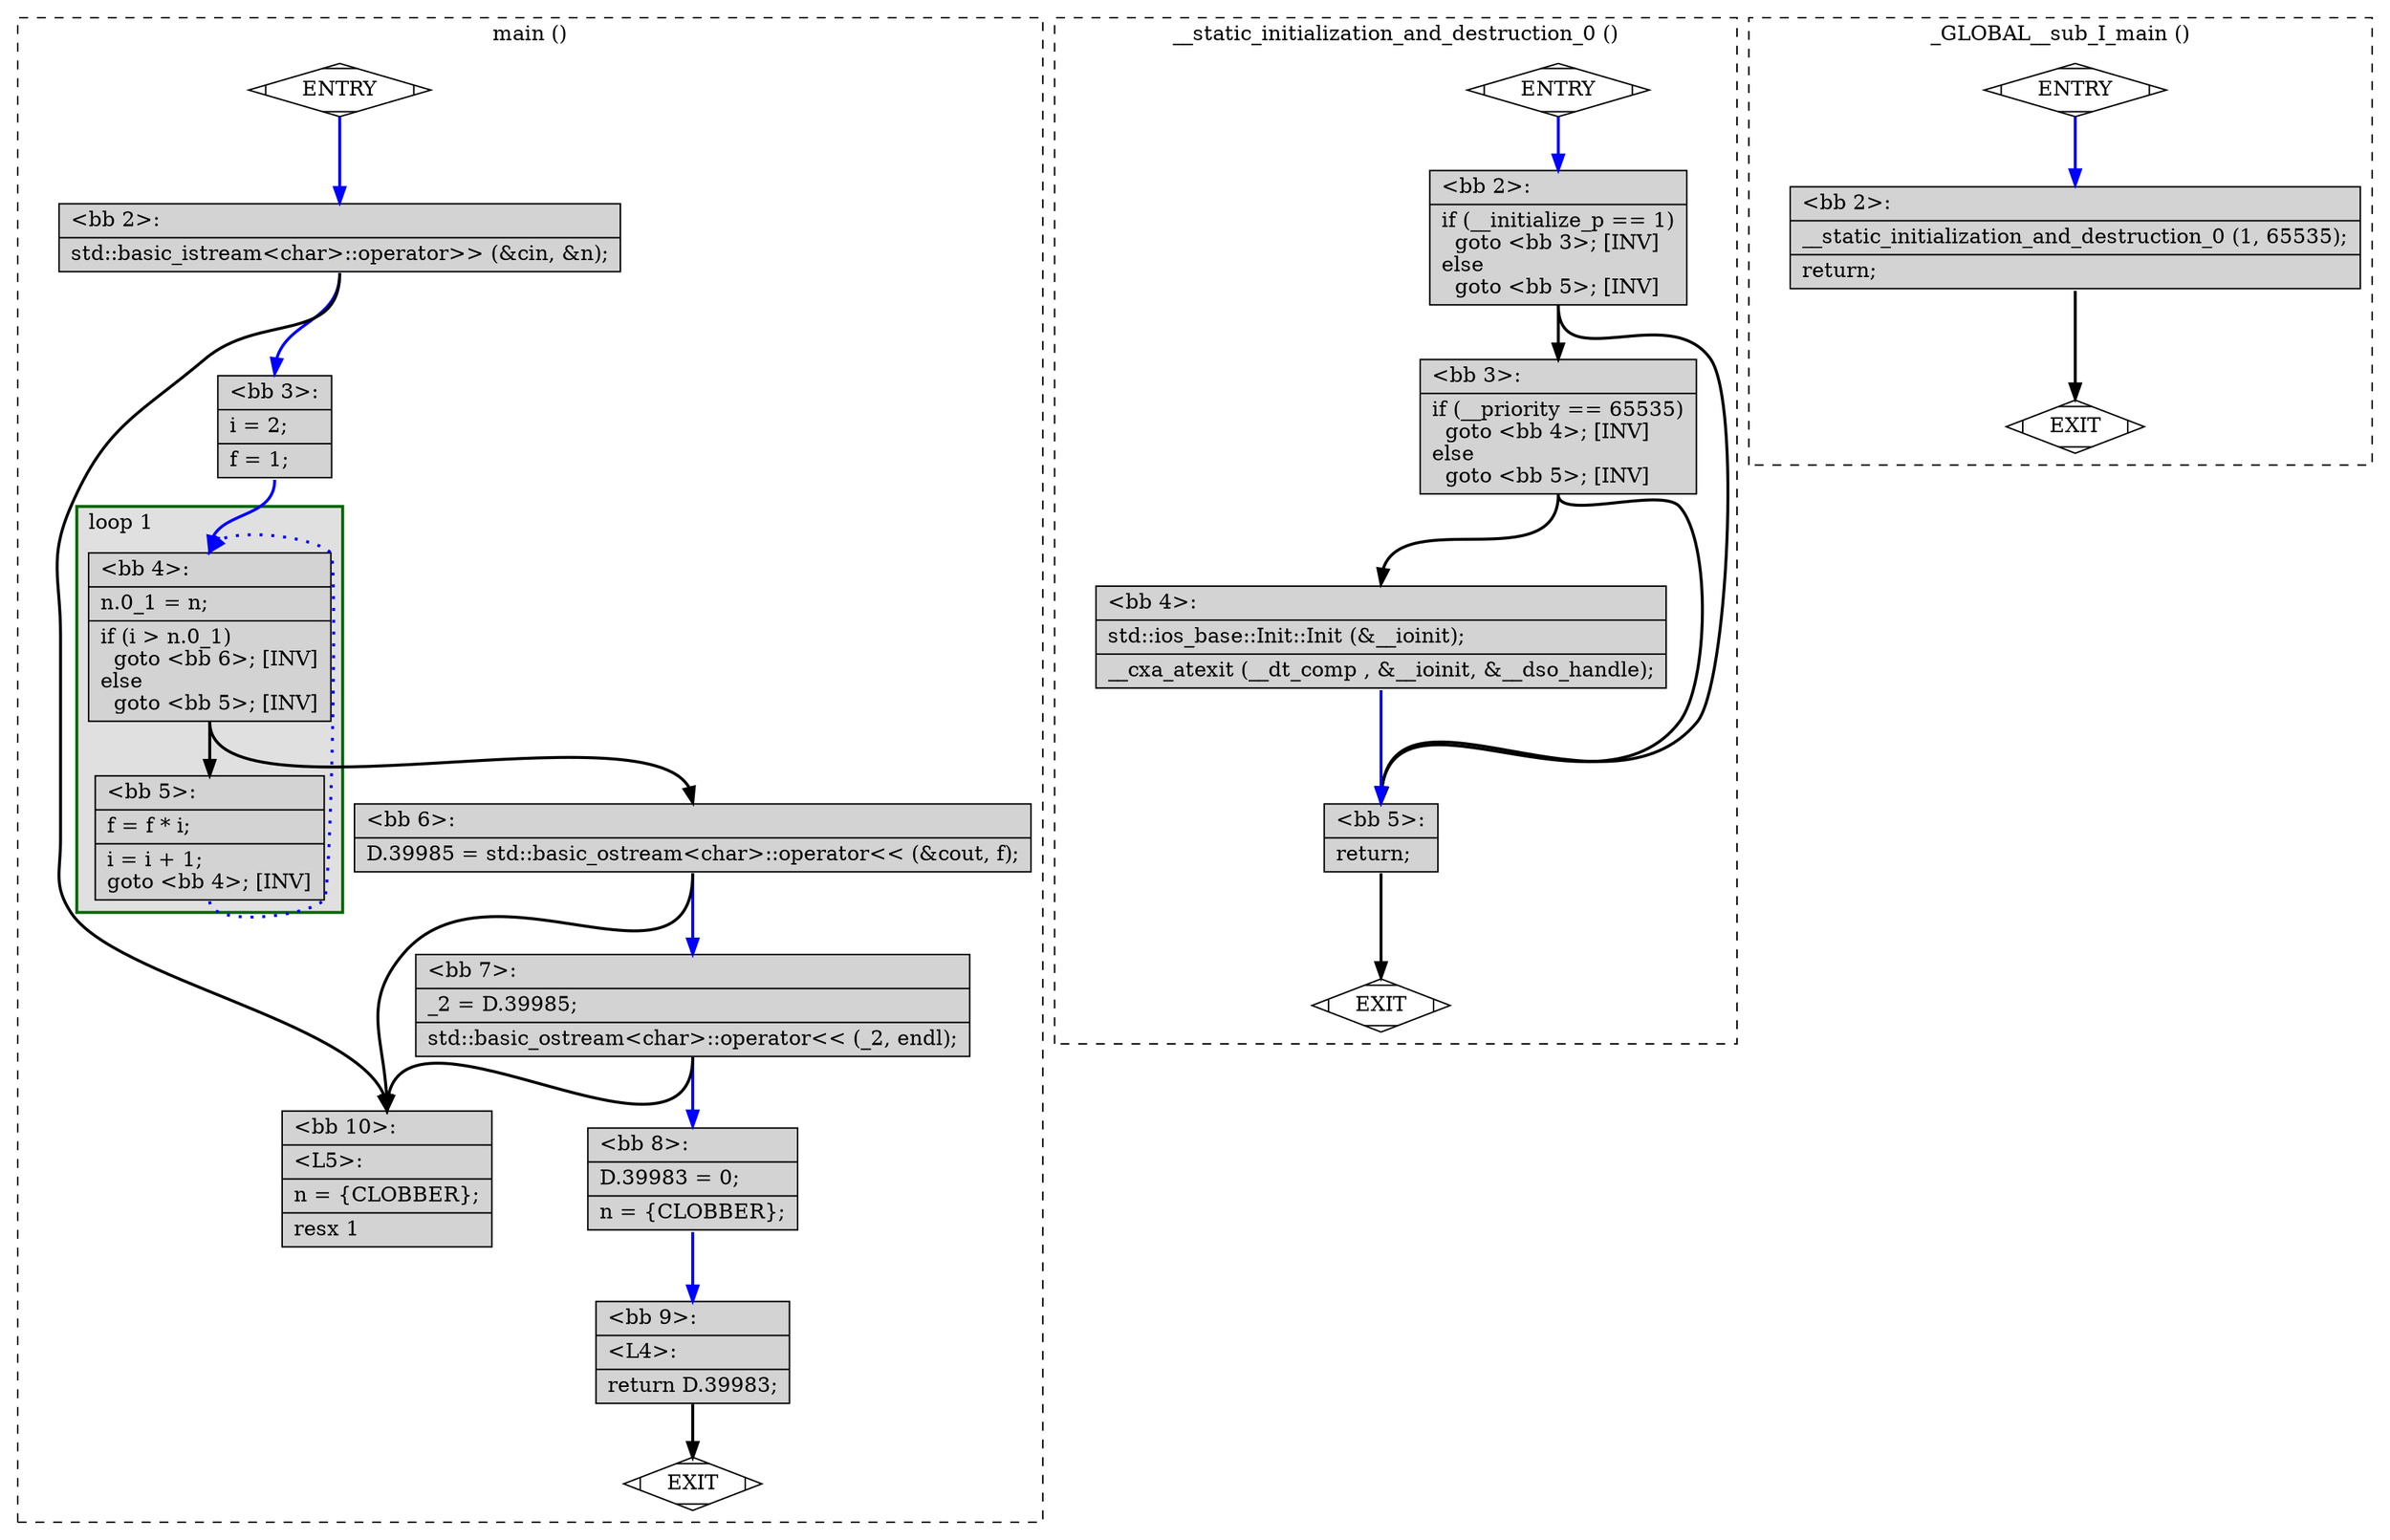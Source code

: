 digraph "main.cpp.013t.ompexp" {
overlap=false;
subgraph "cluster_main" {
	style="dashed";
	color="black";
	label="main ()";
	subgraph cluster_1522_1 {
	style="filled";
	color="darkgreen";
	fillcolor="grey88";
	label="loop 1";
	labeljust=l;
	penwidth=2;
	fn_1522_basic_block_4 [shape=record,style=filled,fillcolor=lightgrey,label="{\<bb\ 4\>:\l\
|n.0_1\ =\ n;\l\
|if\ (i\ \>\ n.0_1)\l\
\ \ goto\ \<bb\ 6\>;\ [INV]\l\
else\l\
\ \ goto\ \<bb\ 5\>;\ [INV]\l\
}"];

	fn_1522_basic_block_5 [shape=record,style=filled,fillcolor=lightgrey,label="{\<bb\ 5\>:\l\
|f\ =\ f\ *\ i;\l\
|i\ =\ i\ +\ 1;\l\
goto\ \<bb\ 4\>;\ [INV]\l\
}"];

	}
	fn_1522_basic_block_0 [shape=Mdiamond,style=filled,fillcolor=white,label="ENTRY"];

	fn_1522_basic_block_1 [shape=Mdiamond,style=filled,fillcolor=white,label="EXIT"];

	fn_1522_basic_block_2 [shape=record,style=filled,fillcolor=lightgrey,label="{\<bb\ 2\>:\l\
|std::basic_istream\<char\>::operator\>\>\ (&cin,\ &n);\l\
}"];

	fn_1522_basic_block_3 [shape=record,style=filled,fillcolor=lightgrey,label="{\<bb\ 3\>:\l\
|i\ =\ 2;\l\
|f\ =\ 1;\l\
}"];

	fn_1522_basic_block_6 [shape=record,style=filled,fillcolor=lightgrey,label="{\<bb\ 6\>:\l\
|D.39985\ =\ std::basic_ostream\<char\>::operator\<\<\ (&cout,\ f);\l\
}"];

	fn_1522_basic_block_7 [shape=record,style=filled,fillcolor=lightgrey,label="{\<bb\ 7\>:\l\
|_2\ =\ D.39985;\l\
|std::basic_ostream\<char\>::operator\<\<\ (_2,\ endl);\l\
}"];

	fn_1522_basic_block_8 [shape=record,style=filled,fillcolor=lightgrey,label="{\<bb\ 8\>:\l\
|D.39983\ =\ 0;\l\
|n\ =\ \{CLOBBER\};\l\
}"];

	fn_1522_basic_block_9 [shape=record,style=filled,fillcolor=lightgrey,label="{\<bb\ 9\>:\l\
|\<L4\>:\l\
|return\ D.39983;\l\
}"];

	fn_1522_basic_block_10 [shape=record,style=filled,fillcolor=lightgrey,label="{\<bb\ 10\>:\l\
|\<L5\>:\l\
|n\ =\ \{CLOBBER\};\l\
|resx\ 1\l\
}"];

	fn_1522_basic_block_0:s -> fn_1522_basic_block_2:n [style="solid,bold",color=blue,weight=100,constraint=true];
	fn_1522_basic_block_2:s -> fn_1522_basic_block_10:n [style="solid,bold",color=black,weight=10,constraint=true];
	fn_1522_basic_block_2:s -> fn_1522_basic_block_3:n [style="solid,bold",color=blue,weight=100,constraint=true];
	fn_1522_basic_block_3:s -> fn_1522_basic_block_4:n [style="solid,bold",color=blue,weight=100,constraint=true];
	fn_1522_basic_block_4:s -> fn_1522_basic_block_6:n [style="solid,bold",color=black,weight=10,constraint=true];
	fn_1522_basic_block_4:s -> fn_1522_basic_block_5:n [style="solid,bold",color=black,weight=10,constraint=true];
	fn_1522_basic_block_5:s -> fn_1522_basic_block_4:n [style="dotted,bold",color=blue,weight=10,constraint=false];
	fn_1522_basic_block_6:s -> fn_1522_basic_block_10:n [style="solid,bold",color=black,weight=10,constraint=true];
	fn_1522_basic_block_6:s -> fn_1522_basic_block_7:n [style="solid,bold",color=blue,weight=100,constraint=true];
	fn_1522_basic_block_7:s -> fn_1522_basic_block_10:n [style="solid,bold",color=black,weight=10,constraint=true];
	fn_1522_basic_block_7:s -> fn_1522_basic_block_8:n [style="solid,bold",color=blue,weight=100,constraint=true];
	fn_1522_basic_block_8:s -> fn_1522_basic_block_9:n [style="solid,bold",color=blue,weight=100,constraint=true];
	fn_1522_basic_block_9:s -> fn_1522_basic_block_1:n [style="solid,bold",color=black,weight=10,constraint=true];
	fn_1522_basic_block_0:s -> fn_1522_basic_block_1:n [style="invis",constraint=true];
}
subgraph "cluster___static_initialization_and_destruction_0" {
	style="dashed";
	color="black";
	label="__static_initialization_and_destruction_0 ()";
	fn_2008_basic_block_0 [shape=Mdiamond,style=filled,fillcolor=white,label="ENTRY"];

	fn_2008_basic_block_1 [shape=Mdiamond,style=filled,fillcolor=white,label="EXIT"];

	fn_2008_basic_block_2 [shape=record,style=filled,fillcolor=lightgrey,label="{\<bb\ 2\>:\l\
|if\ (__initialize_p\ ==\ 1)\l\
\ \ goto\ \<bb\ 3\>;\ [INV]\l\
else\l\
\ \ goto\ \<bb\ 5\>;\ [INV]\l\
}"];

	fn_2008_basic_block_3 [shape=record,style=filled,fillcolor=lightgrey,label="{\<bb\ 3\>:\l\
|if\ (__priority\ ==\ 65535)\l\
\ \ goto\ \<bb\ 4\>;\ [INV]\l\
else\l\
\ \ goto\ \<bb\ 5\>;\ [INV]\l\
}"];

	fn_2008_basic_block_4 [shape=record,style=filled,fillcolor=lightgrey,label="{\<bb\ 4\>:\l\
|std::ios_base::Init::Init\ (&__ioinit);\l\
|__cxa_atexit\ (__dt_comp\ ,\ &__ioinit,\ &__dso_handle);\l\
}"];

	fn_2008_basic_block_5 [shape=record,style=filled,fillcolor=lightgrey,label="{\<bb\ 5\>:\l\
|return;\l\
}"];

	fn_2008_basic_block_0:s -> fn_2008_basic_block_2:n [style="solid,bold",color=blue,weight=100,constraint=true];
	fn_2008_basic_block_2:s -> fn_2008_basic_block_3:n [style="solid,bold",color=black,weight=10,constraint=true];
	fn_2008_basic_block_2:s -> fn_2008_basic_block_5:n [style="solid,bold",color=black,weight=10,constraint=true];
	fn_2008_basic_block_3:s -> fn_2008_basic_block_4:n [style="solid,bold",color=black,weight=10,constraint=true];
	fn_2008_basic_block_3:s -> fn_2008_basic_block_5:n [style="solid,bold",color=black,weight=10,constraint=true];
	fn_2008_basic_block_4:s -> fn_2008_basic_block_5:n [style="solid,bold",color=blue,weight=100,constraint=true];
	fn_2008_basic_block_5:s -> fn_2008_basic_block_1:n [style="solid,bold",color=black,weight=10,constraint=true];
	fn_2008_basic_block_0:s -> fn_2008_basic_block_1:n [style="invis",constraint=true];
}
subgraph "cluster__GLOBAL__sub_I_main" {
	style="dashed";
	color="black";
	label="_GLOBAL__sub_I_main ()";
	fn_2009_basic_block_0 [shape=Mdiamond,style=filled,fillcolor=white,label="ENTRY"];

	fn_2009_basic_block_1 [shape=Mdiamond,style=filled,fillcolor=white,label="EXIT"];

	fn_2009_basic_block_2 [shape=record,style=filled,fillcolor=lightgrey,label="{\<bb\ 2\>:\l\
|__static_initialization_and_destruction_0\ (1,\ 65535);\l\
|return;\l\
}"];

	fn_2009_basic_block_0:s -> fn_2009_basic_block_2:n [style="solid,bold",color=blue,weight=100,constraint=true];
	fn_2009_basic_block_2:s -> fn_2009_basic_block_1:n [style="solid,bold",color=black,weight=10,constraint=true];
	fn_2009_basic_block_0:s -> fn_2009_basic_block_1:n [style="invis",constraint=true];
}
}
